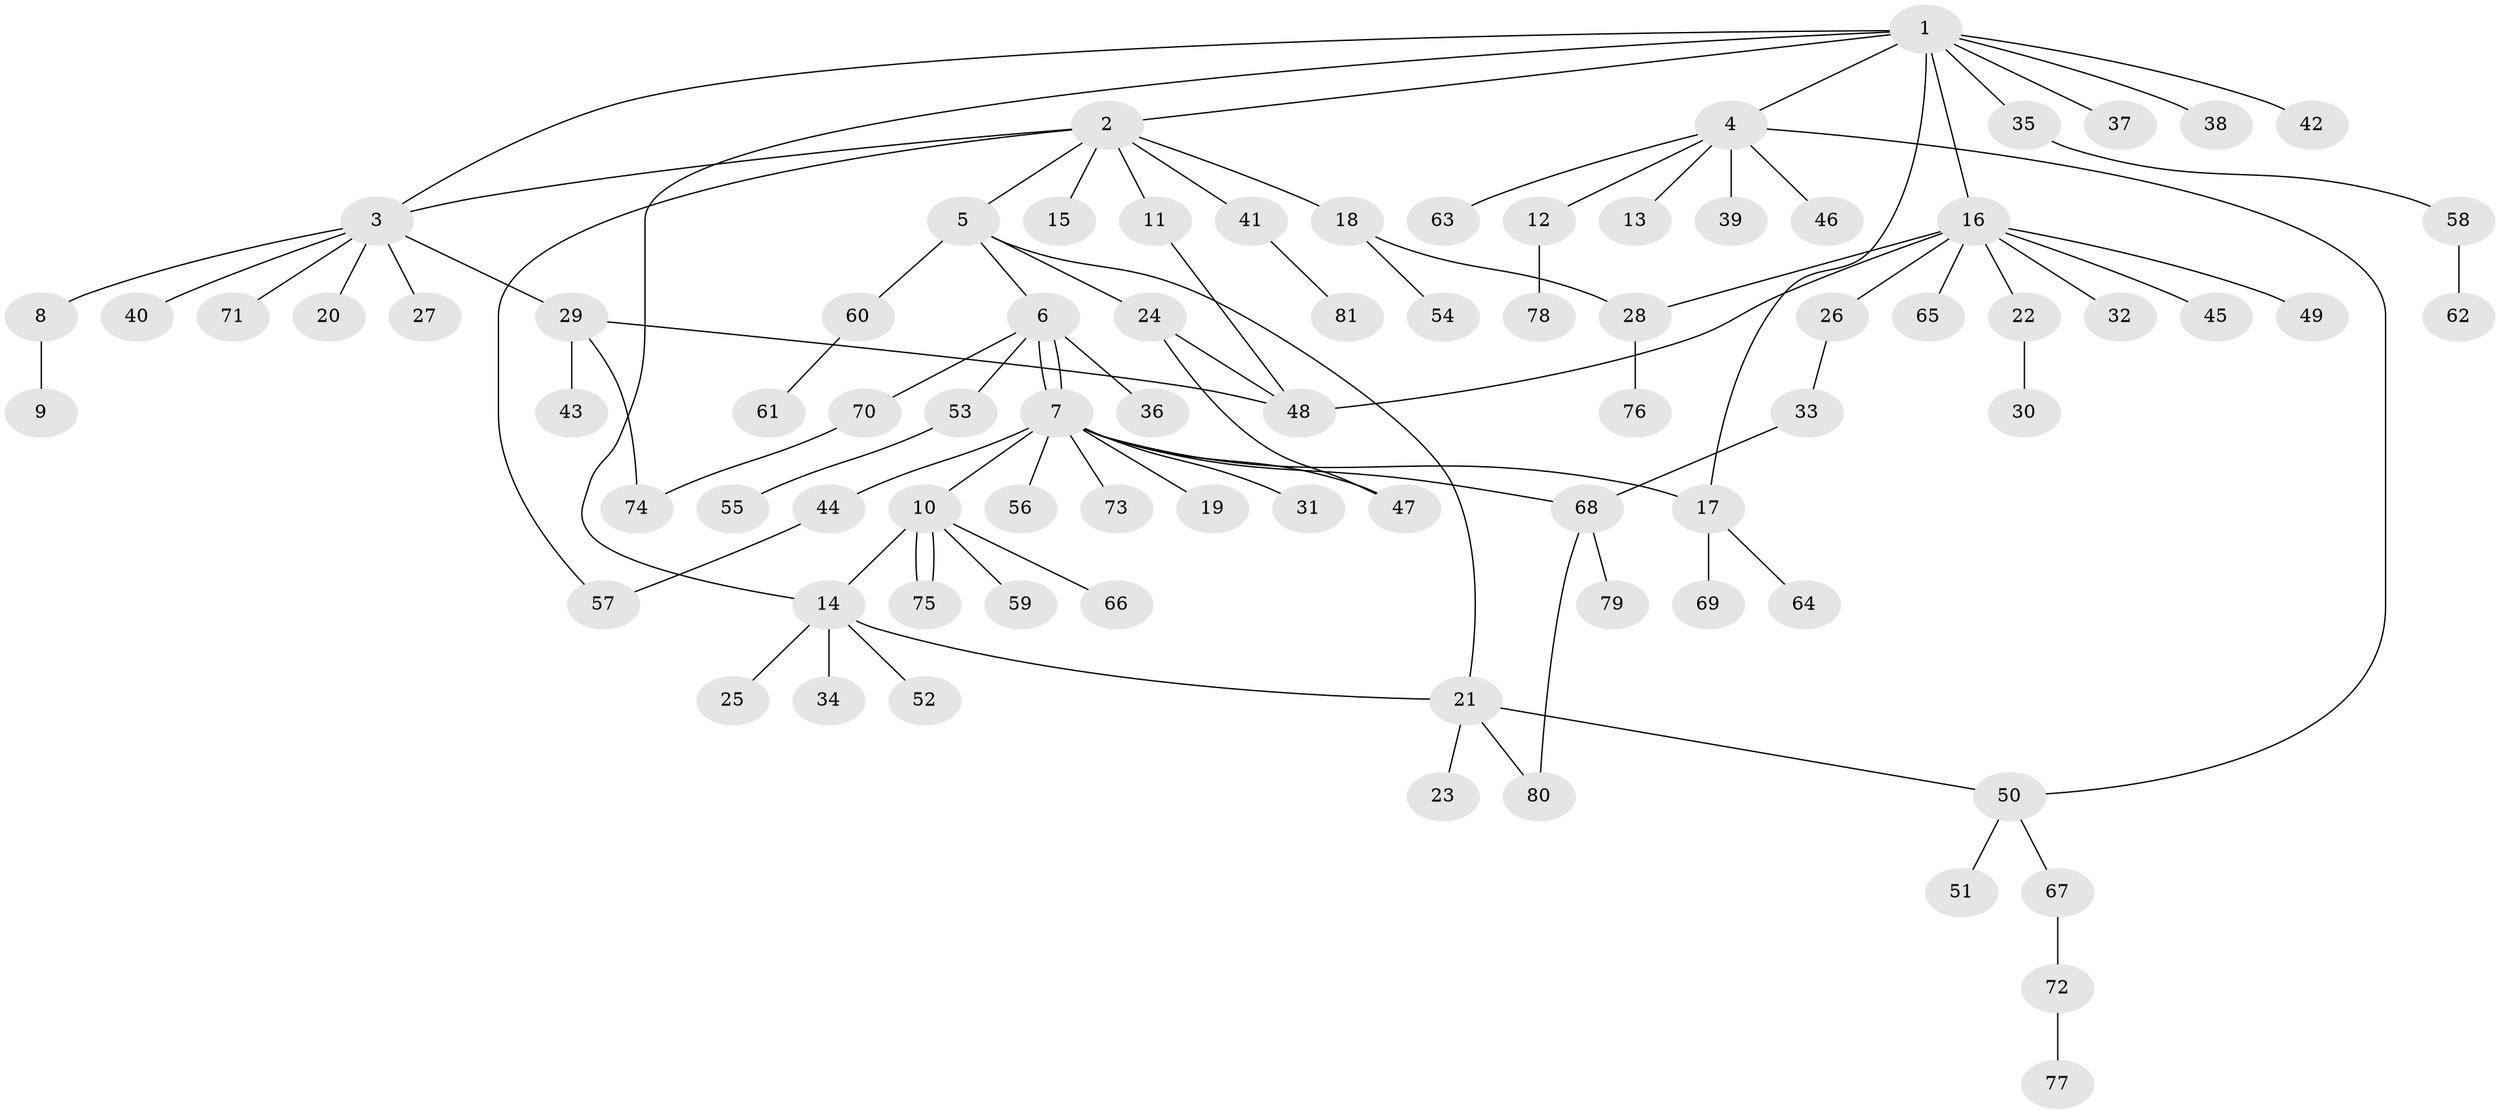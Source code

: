 // coarse degree distribution, {15: 0.017543859649122806, 7: 0.017543859649122806, 6: 0.017543859649122806, 8: 0.03508771929824561, 5: 0.03508771929824561, 11: 0.017543859649122806, 1: 0.6140350877192983, 10: 0.017543859649122806, 3: 0.07017543859649122, 2: 0.14035087719298245, 4: 0.017543859649122806}
// Generated by graph-tools (version 1.1) at 2025/41/03/06/25 10:41:48]
// undirected, 81 vertices, 96 edges
graph export_dot {
graph [start="1"]
  node [color=gray90,style=filled];
  1;
  2;
  3;
  4;
  5;
  6;
  7;
  8;
  9;
  10;
  11;
  12;
  13;
  14;
  15;
  16;
  17;
  18;
  19;
  20;
  21;
  22;
  23;
  24;
  25;
  26;
  27;
  28;
  29;
  30;
  31;
  32;
  33;
  34;
  35;
  36;
  37;
  38;
  39;
  40;
  41;
  42;
  43;
  44;
  45;
  46;
  47;
  48;
  49;
  50;
  51;
  52;
  53;
  54;
  55;
  56;
  57;
  58;
  59;
  60;
  61;
  62;
  63;
  64;
  65;
  66;
  67;
  68;
  69;
  70;
  71;
  72;
  73;
  74;
  75;
  76;
  77;
  78;
  79;
  80;
  81;
  1 -- 2;
  1 -- 3;
  1 -- 4;
  1 -- 14;
  1 -- 16;
  1 -- 17;
  1 -- 35;
  1 -- 37;
  1 -- 38;
  1 -- 42;
  2 -- 3;
  2 -- 5;
  2 -- 11;
  2 -- 15;
  2 -- 18;
  2 -- 41;
  2 -- 57;
  3 -- 8;
  3 -- 20;
  3 -- 27;
  3 -- 29;
  3 -- 40;
  3 -- 71;
  4 -- 12;
  4 -- 13;
  4 -- 39;
  4 -- 46;
  4 -- 50;
  4 -- 63;
  5 -- 6;
  5 -- 21;
  5 -- 24;
  5 -- 60;
  6 -- 7;
  6 -- 7;
  6 -- 36;
  6 -- 53;
  6 -- 70;
  7 -- 10;
  7 -- 17;
  7 -- 19;
  7 -- 31;
  7 -- 44;
  7 -- 47;
  7 -- 56;
  7 -- 68;
  7 -- 73;
  8 -- 9;
  10 -- 14;
  10 -- 59;
  10 -- 66;
  10 -- 75;
  10 -- 75;
  11 -- 48;
  12 -- 78;
  14 -- 21;
  14 -- 25;
  14 -- 34;
  14 -- 52;
  16 -- 22;
  16 -- 26;
  16 -- 28;
  16 -- 32;
  16 -- 45;
  16 -- 48;
  16 -- 49;
  16 -- 65;
  17 -- 64;
  17 -- 69;
  18 -- 28;
  18 -- 54;
  21 -- 23;
  21 -- 50;
  21 -- 80;
  22 -- 30;
  24 -- 47;
  24 -- 48;
  26 -- 33;
  28 -- 76;
  29 -- 43;
  29 -- 48;
  29 -- 74;
  33 -- 68;
  35 -- 58;
  41 -- 81;
  44 -- 57;
  50 -- 51;
  50 -- 67;
  53 -- 55;
  58 -- 62;
  60 -- 61;
  67 -- 72;
  68 -- 79;
  68 -- 80;
  70 -- 74;
  72 -- 77;
}
